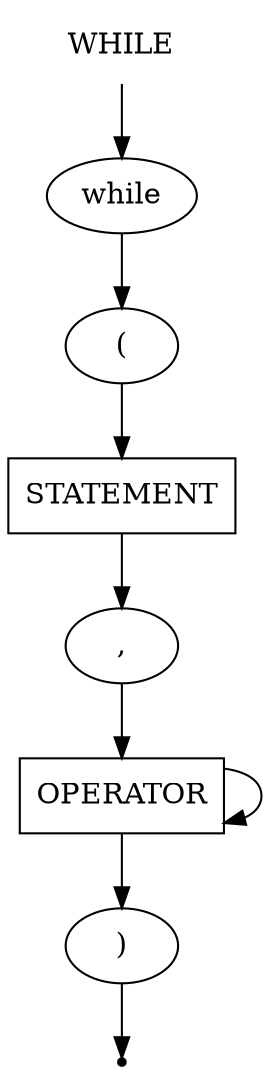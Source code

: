 digraph WHILE{
    start [label=WHILE shape=plaintext]
    while [label=while shape=oval]
    statement [label=STATEMENT shape=box]
    oper [label=OPERATOR shape=box]
    open [label="(" shape=oval]
    comma [label="," shape=oval]
    close [label=")" shape=oval]
    end [label="" shape=point]

    start -> while
    while -> open
    open -> statement
    statement -> comma
    comma -> oper
    oper -> oper
    oper -> close
    close -> end
}
